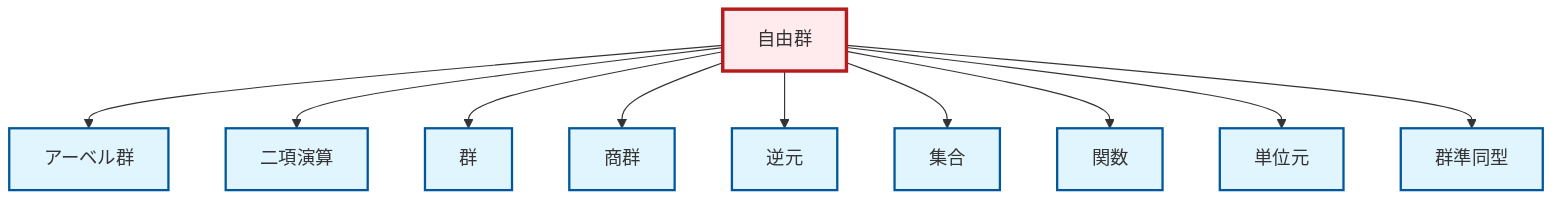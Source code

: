 graph TD
    classDef definition fill:#e1f5fe,stroke:#01579b,stroke-width:2px
    classDef theorem fill:#f3e5f5,stroke:#4a148c,stroke-width:2px
    classDef axiom fill:#fff3e0,stroke:#e65100,stroke-width:2px
    classDef example fill:#e8f5e9,stroke:#1b5e20,stroke-width:2px
    classDef current fill:#ffebee,stroke:#b71c1c,stroke-width:3px
    def-binary-operation["二項演算"]:::definition
    def-homomorphism["群準同型"]:::definition
    def-function["関数"]:::definition
    def-inverse-element["逆元"]:::definition
    def-free-group["自由群"]:::definition
    def-set["集合"]:::definition
    def-quotient-group["商群"]:::definition
    def-group["群"]:::definition
    def-abelian-group["アーベル群"]:::definition
    def-identity-element["単位元"]:::definition
    def-free-group --> def-abelian-group
    def-free-group --> def-binary-operation
    def-free-group --> def-group
    def-free-group --> def-quotient-group
    def-free-group --> def-inverse-element
    def-free-group --> def-set
    def-free-group --> def-function
    def-free-group --> def-identity-element
    def-free-group --> def-homomorphism
    class def-free-group current
